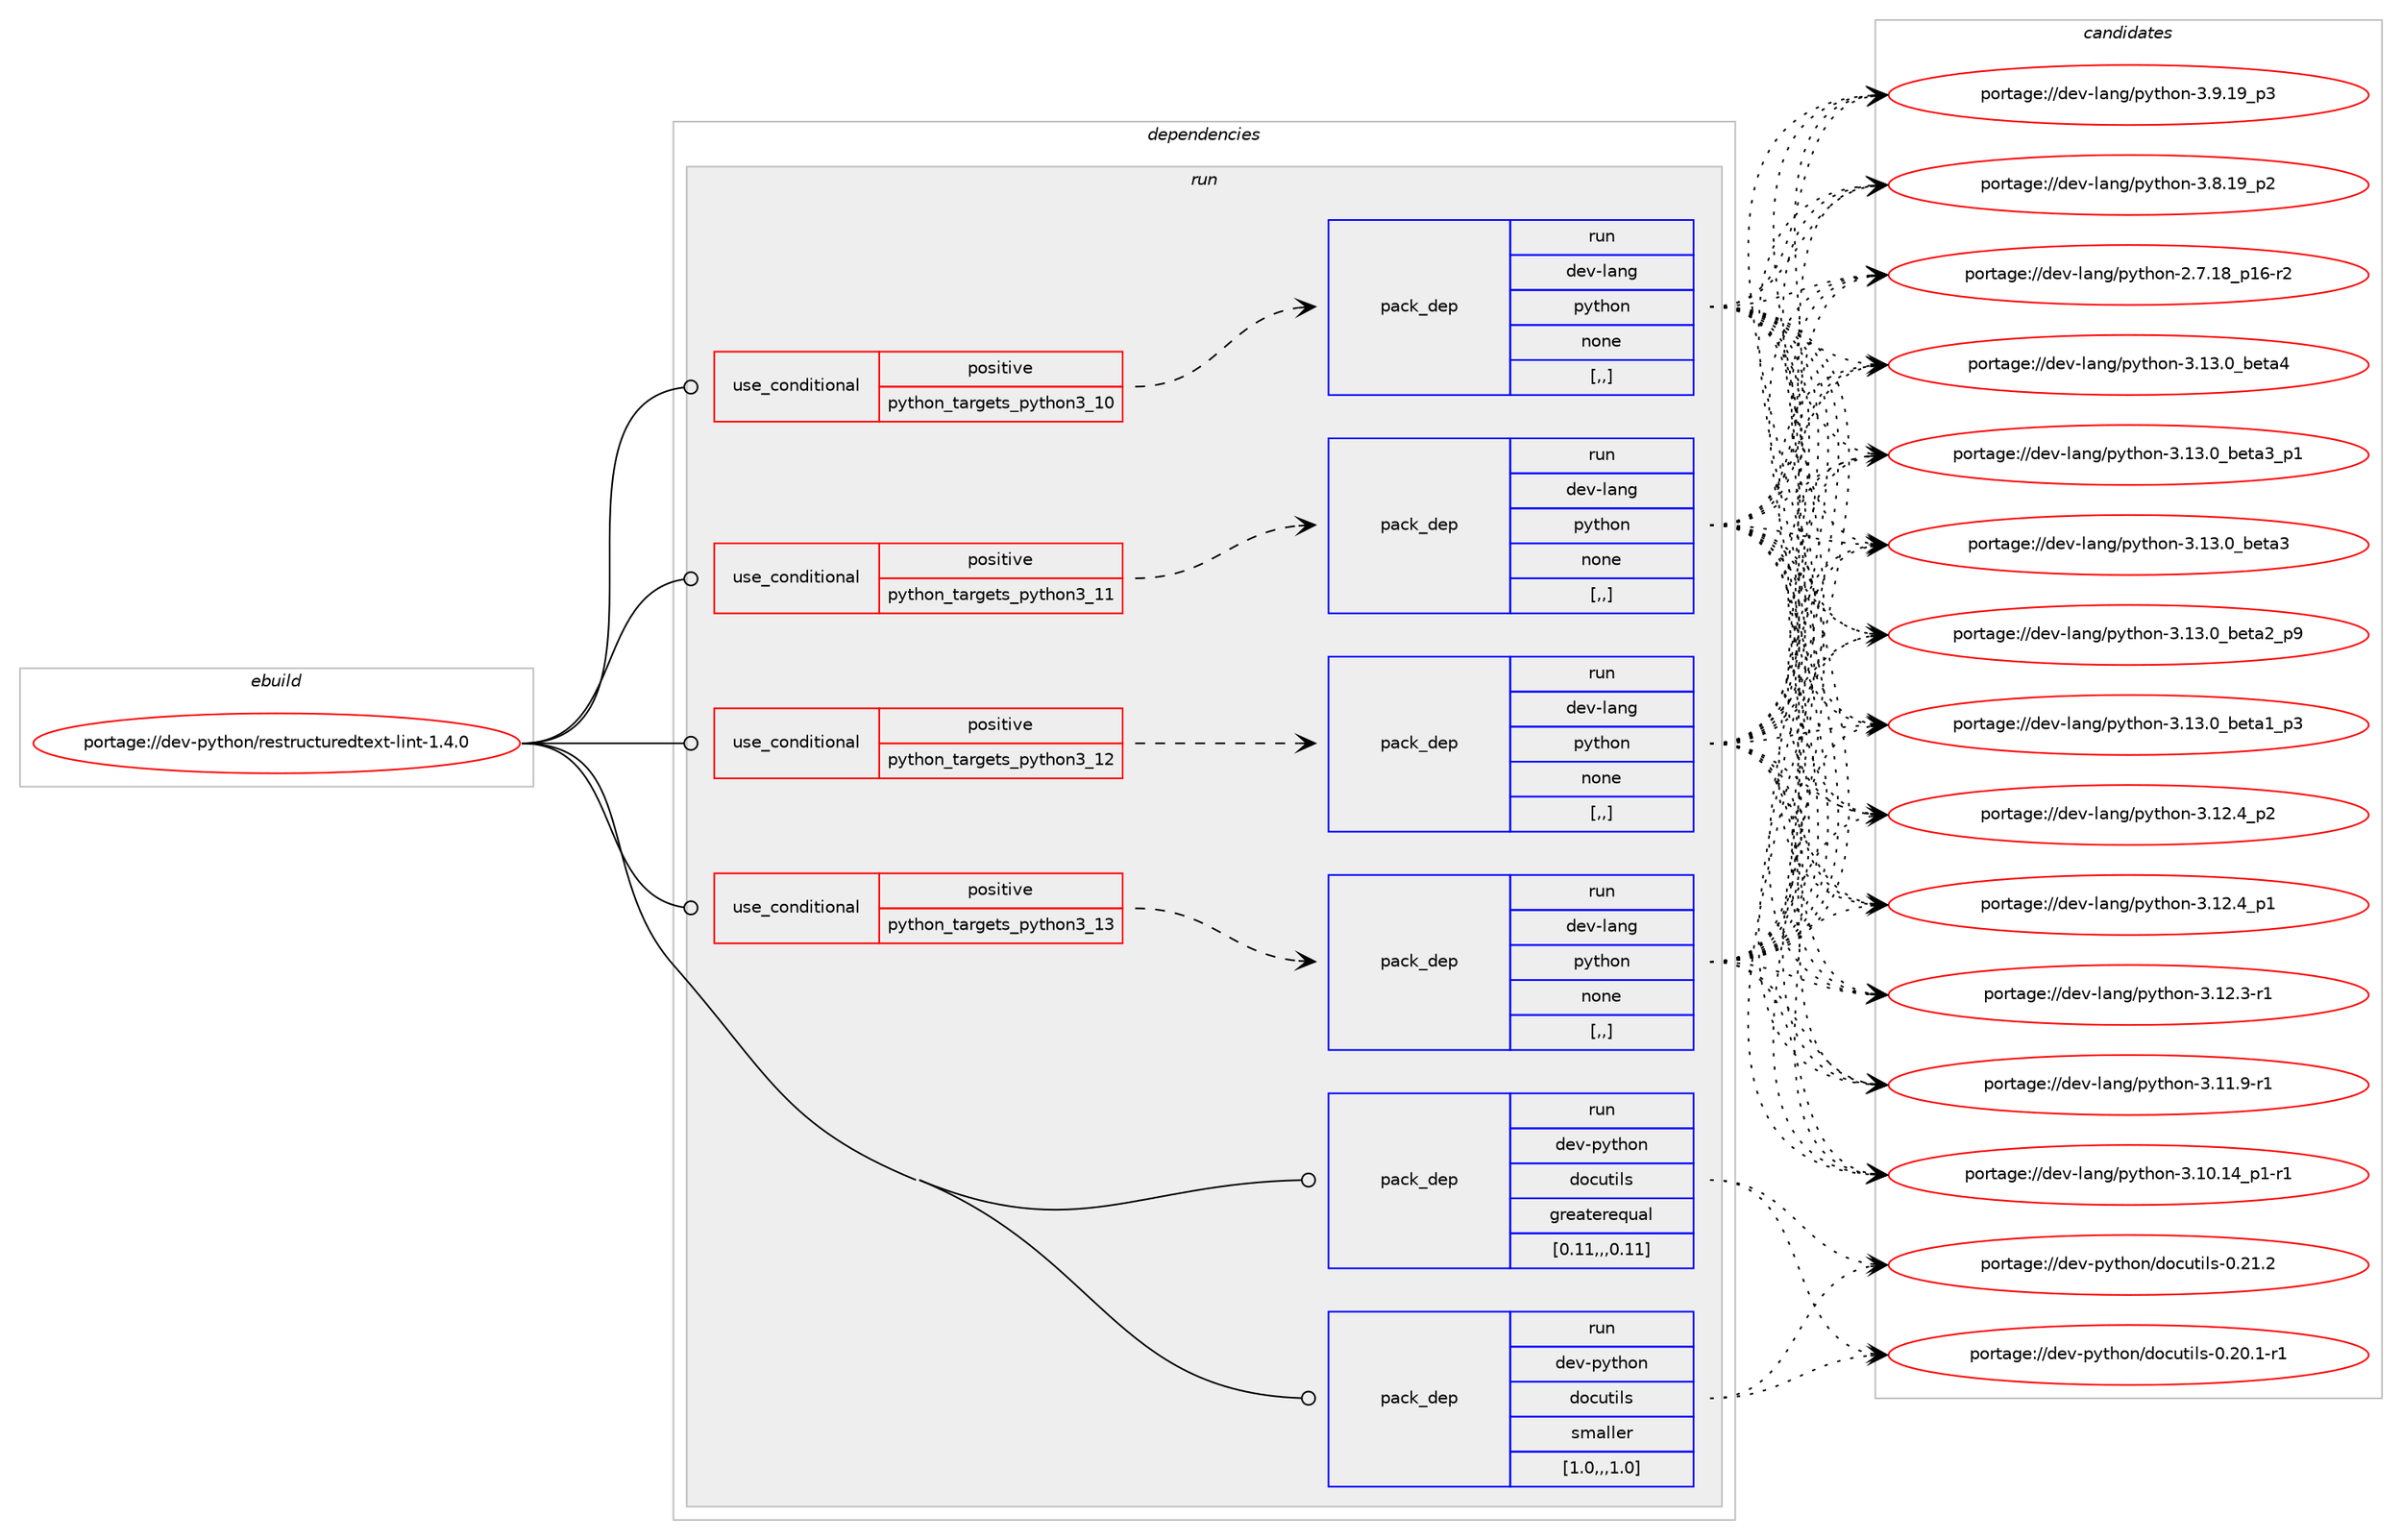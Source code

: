 digraph prolog {

# *************
# Graph options
# *************

newrank=true;
concentrate=true;
compound=true;
graph [rankdir=LR,fontname=Helvetica,fontsize=10,ranksep=1.5];#, ranksep=2.5, nodesep=0.2];
edge  [arrowhead=vee];
node  [fontname=Helvetica,fontsize=10];

# **********
# The ebuild
# **********

subgraph cluster_leftcol {
color=gray;
label=<<i>ebuild</i>>;
id [label="portage://dev-python/restructuredtext-lint-1.4.0", color=red, width=4, href="../dev-python/restructuredtext-lint-1.4.0.svg"];
}

# ****************
# The dependencies
# ****************

subgraph cluster_midcol {
color=gray;
label=<<i>dependencies</i>>;
subgraph cluster_compile {
fillcolor="#eeeeee";
style=filled;
label=<<i>compile</i>>;
}
subgraph cluster_compileandrun {
fillcolor="#eeeeee";
style=filled;
label=<<i>compile and run</i>>;
}
subgraph cluster_run {
fillcolor="#eeeeee";
style=filled;
label=<<i>run</i>>;
subgraph cond39116 {
dependency162279 [label=<<TABLE BORDER="0" CELLBORDER="1" CELLSPACING="0" CELLPADDING="4"><TR><TD ROWSPAN="3" CELLPADDING="10">use_conditional</TD></TR><TR><TD>positive</TD></TR><TR><TD>python_targets_python3_10</TD></TR></TABLE>>, shape=none, color=red];
subgraph pack121891 {
dependency162280 [label=<<TABLE BORDER="0" CELLBORDER="1" CELLSPACING="0" CELLPADDING="4" WIDTH="220"><TR><TD ROWSPAN="6" CELLPADDING="30">pack_dep</TD></TR><TR><TD WIDTH="110">run</TD></TR><TR><TD>dev-lang</TD></TR><TR><TD>python</TD></TR><TR><TD>none</TD></TR><TR><TD>[,,]</TD></TR></TABLE>>, shape=none, color=blue];
}
dependency162279:e -> dependency162280:w [weight=20,style="dashed",arrowhead="vee"];
}
id:e -> dependency162279:w [weight=20,style="solid",arrowhead="odot"];
subgraph cond39117 {
dependency162281 [label=<<TABLE BORDER="0" CELLBORDER="1" CELLSPACING="0" CELLPADDING="4"><TR><TD ROWSPAN="3" CELLPADDING="10">use_conditional</TD></TR><TR><TD>positive</TD></TR><TR><TD>python_targets_python3_11</TD></TR></TABLE>>, shape=none, color=red];
subgraph pack121892 {
dependency162282 [label=<<TABLE BORDER="0" CELLBORDER="1" CELLSPACING="0" CELLPADDING="4" WIDTH="220"><TR><TD ROWSPAN="6" CELLPADDING="30">pack_dep</TD></TR><TR><TD WIDTH="110">run</TD></TR><TR><TD>dev-lang</TD></TR><TR><TD>python</TD></TR><TR><TD>none</TD></TR><TR><TD>[,,]</TD></TR></TABLE>>, shape=none, color=blue];
}
dependency162281:e -> dependency162282:w [weight=20,style="dashed",arrowhead="vee"];
}
id:e -> dependency162281:w [weight=20,style="solid",arrowhead="odot"];
subgraph cond39118 {
dependency162283 [label=<<TABLE BORDER="0" CELLBORDER="1" CELLSPACING="0" CELLPADDING="4"><TR><TD ROWSPAN="3" CELLPADDING="10">use_conditional</TD></TR><TR><TD>positive</TD></TR><TR><TD>python_targets_python3_12</TD></TR></TABLE>>, shape=none, color=red];
subgraph pack121893 {
dependency162284 [label=<<TABLE BORDER="0" CELLBORDER="1" CELLSPACING="0" CELLPADDING="4" WIDTH="220"><TR><TD ROWSPAN="6" CELLPADDING="30">pack_dep</TD></TR><TR><TD WIDTH="110">run</TD></TR><TR><TD>dev-lang</TD></TR><TR><TD>python</TD></TR><TR><TD>none</TD></TR><TR><TD>[,,]</TD></TR></TABLE>>, shape=none, color=blue];
}
dependency162283:e -> dependency162284:w [weight=20,style="dashed",arrowhead="vee"];
}
id:e -> dependency162283:w [weight=20,style="solid",arrowhead="odot"];
subgraph cond39119 {
dependency162285 [label=<<TABLE BORDER="0" CELLBORDER="1" CELLSPACING="0" CELLPADDING="4"><TR><TD ROWSPAN="3" CELLPADDING="10">use_conditional</TD></TR><TR><TD>positive</TD></TR><TR><TD>python_targets_python3_13</TD></TR></TABLE>>, shape=none, color=red];
subgraph pack121894 {
dependency162286 [label=<<TABLE BORDER="0" CELLBORDER="1" CELLSPACING="0" CELLPADDING="4" WIDTH="220"><TR><TD ROWSPAN="6" CELLPADDING="30">pack_dep</TD></TR><TR><TD WIDTH="110">run</TD></TR><TR><TD>dev-lang</TD></TR><TR><TD>python</TD></TR><TR><TD>none</TD></TR><TR><TD>[,,]</TD></TR></TABLE>>, shape=none, color=blue];
}
dependency162285:e -> dependency162286:w [weight=20,style="dashed",arrowhead="vee"];
}
id:e -> dependency162285:w [weight=20,style="solid",arrowhead="odot"];
subgraph pack121895 {
dependency162287 [label=<<TABLE BORDER="0" CELLBORDER="1" CELLSPACING="0" CELLPADDING="4" WIDTH="220"><TR><TD ROWSPAN="6" CELLPADDING="30">pack_dep</TD></TR><TR><TD WIDTH="110">run</TD></TR><TR><TD>dev-python</TD></TR><TR><TD>docutils</TD></TR><TR><TD>greaterequal</TD></TR><TR><TD>[0.11,,,0.11]</TD></TR></TABLE>>, shape=none, color=blue];
}
id:e -> dependency162287:w [weight=20,style="solid",arrowhead="odot"];
subgraph pack121896 {
dependency162288 [label=<<TABLE BORDER="0" CELLBORDER="1" CELLSPACING="0" CELLPADDING="4" WIDTH="220"><TR><TD ROWSPAN="6" CELLPADDING="30">pack_dep</TD></TR><TR><TD WIDTH="110">run</TD></TR><TR><TD>dev-python</TD></TR><TR><TD>docutils</TD></TR><TR><TD>smaller</TD></TR><TR><TD>[1.0,,,1.0]</TD></TR></TABLE>>, shape=none, color=blue];
}
id:e -> dependency162288:w [weight=20,style="solid",arrowhead="odot"];
}
}

# **************
# The candidates
# **************

subgraph cluster_choices {
rank=same;
color=gray;
label=<<i>candidates</i>>;

subgraph choice121891 {
color=black;
nodesep=1;
choice1001011184510897110103471121211161041111104551464951464895981011169752 [label="portage://dev-lang/python-3.13.0_beta4", color=red, width=4,href="../dev-lang/python-3.13.0_beta4.svg"];
choice10010111845108971101034711212111610411111045514649514648959810111697519511249 [label="portage://dev-lang/python-3.13.0_beta3_p1", color=red, width=4,href="../dev-lang/python-3.13.0_beta3_p1.svg"];
choice1001011184510897110103471121211161041111104551464951464895981011169751 [label="portage://dev-lang/python-3.13.0_beta3", color=red, width=4,href="../dev-lang/python-3.13.0_beta3.svg"];
choice10010111845108971101034711212111610411111045514649514648959810111697509511257 [label="portage://dev-lang/python-3.13.0_beta2_p9", color=red, width=4,href="../dev-lang/python-3.13.0_beta2_p9.svg"];
choice10010111845108971101034711212111610411111045514649514648959810111697499511251 [label="portage://dev-lang/python-3.13.0_beta1_p3", color=red, width=4,href="../dev-lang/python-3.13.0_beta1_p3.svg"];
choice100101118451089711010347112121116104111110455146495046529511250 [label="portage://dev-lang/python-3.12.4_p2", color=red, width=4,href="../dev-lang/python-3.12.4_p2.svg"];
choice100101118451089711010347112121116104111110455146495046529511249 [label="portage://dev-lang/python-3.12.4_p1", color=red, width=4,href="../dev-lang/python-3.12.4_p1.svg"];
choice100101118451089711010347112121116104111110455146495046514511449 [label="portage://dev-lang/python-3.12.3-r1", color=red, width=4,href="../dev-lang/python-3.12.3-r1.svg"];
choice100101118451089711010347112121116104111110455146494946574511449 [label="portage://dev-lang/python-3.11.9-r1", color=red, width=4,href="../dev-lang/python-3.11.9-r1.svg"];
choice100101118451089711010347112121116104111110455146494846495295112494511449 [label="portage://dev-lang/python-3.10.14_p1-r1", color=red, width=4,href="../dev-lang/python-3.10.14_p1-r1.svg"];
choice100101118451089711010347112121116104111110455146574649579511251 [label="portage://dev-lang/python-3.9.19_p3", color=red, width=4,href="../dev-lang/python-3.9.19_p3.svg"];
choice100101118451089711010347112121116104111110455146564649579511250 [label="portage://dev-lang/python-3.8.19_p2", color=red, width=4,href="../dev-lang/python-3.8.19_p2.svg"];
choice100101118451089711010347112121116104111110455046554649569511249544511450 [label="portage://dev-lang/python-2.7.18_p16-r2", color=red, width=4,href="../dev-lang/python-2.7.18_p16-r2.svg"];
dependency162280:e -> choice1001011184510897110103471121211161041111104551464951464895981011169752:w [style=dotted,weight="100"];
dependency162280:e -> choice10010111845108971101034711212111610411111045514649514648959810111697519511249:w [style=dotted,weight="100"];
dependency162280:e -> choice1001011184510897110103471121211161041111104551464951464895981011169751:w [style=dotted,weight="100"];
dependency162280:e -> choice10010111845108971101034711212111610411111045514649514648959810111697509511257:w [style=dotted,weight="100"];
dependency162280:e -> choice10010111845108971101034711212111610411111045514649514648959810111697499511251:w [style=dotted,weight="100"];
dependency162280:e -> choice100101118451089711010347112121116104111110455146495046529511250:w [style=dotted,weight="100"];
dependency162280:e -> choice100101118451089711010347112121116104111110455146495046529511249:w [style=dotted,weight="100"];
dependency162280:e -> choice100101118451089711010347112121116104111110455146495046514511449:w [style=dotted,weight="100"];
dependency162280:e -> choice100101118451089711010347112121116104111110455146494946574511449:w [style=dotted,weight="100"];
dependency162280:e -> choice100101118451089711010347112121116104111110455146494846495295112494511449:w [style=dotted,weight="100"];
dependency162280:e -> choice100101118451089711010347112121116104111110455146574649579511251:w [style=dotted,weight="100"];
dependency162280:e -> choice100101118451089711010347112121116104111110455146564649579511250:w [style=dotted,weight="100"];
dependency162280:e -> choice100101118451089711010347112121116104111110455046554649569511249544511450:w [style=dotted,weight="100"];
}
subgraph choice121892 {
color=black;
nodesep=1;
choice1001011184510897110103471121211161041111104551464951464895981011169752 [label="portage://dev-lang/python-3.13.0_beta4", color=red, width=4,href="../dev-lang/python-3.13.0_beta4.svg"];
choice10010111845108971101034711212111610411111045514649514648959810111697519511249 [label="portage://dev-lang/python-3.13.0_beta3_p1", color=red, width=4,href="../dev-lang/python-3.13.0_beta3_p1.svg"];
choice1001011184510897110103471121211161041111104551464951464895981011169751 [label="portage://dev-lang/python-3.13.0_beta3", color=red, width=4,href="../dev-lang/python-3.13.0_beta3.svg"];
choice10010111845108971101034711212111610411111045514649514648959810111697509511257 [label="portage://dev-lang/python-3.13.0_beta2_p9", color=red, width=4,href="../dev-lang/python-3.13.0_beta2_p9.svg"];
choice10010111845108971101034711212111610411111045514649514648959810111697499511251 [label="portage://dev-lang/python-3.13.0_beta1_p3", color=red, width=4,href="../dev-lang/python-3.13.0_beta1_p3.svg"];
choice100101118451089711010347112121116104111110455146495046529511250 [label="portage://dev-lang/python-3.12.4_p2", color=red, width=4,href="../dev-lang/python-3.12.4_p2.svg"];
choice100101118451089711010347112121116104111110455146495046529511249 [label="portage://dev-lang/python-3.12.4_p1", color=red, width=4,href="../dev-lang/python-3.12.4_p1.svg"];
choice100101118451089711010347112121116104111110455146495046514511449 [label="portage://dev-lang/python-3.12.3-r1", color=red, width=4,href="../dev-lang/python-3.12.3-r1.svg"];
choice100101118451089711010347112121116104111110455146494946574511449 [label="portage://dev-lang/python-3.11.9-r1", color=red, width=4,href="../dev-lang/python-3.11.9-r1.svg"];
choice100101118451089711010347112121116104111110455146494846495295112494511449 [label="portage://dev-lang/python-3.10.14_p1-r1", color=red, width=4,href="../dev-lang/python-3.10.14_p1-r1.svg"];
choice100101118451089711010347112121116104111110455146574649579511251 [label="portage://dev-lang/python-3.9.19_p3", color=red, width=4,href="../dev-lang/python-3.9.19_p3.svg"];
choice100101118451089711010347112121116104111110455146564649579511250 [label="portage://dev-lang/python-3.8.19_p2", color=red, width=4,href="../dev-lang/python-3.8.19_p2.svg"];
choice100101118451089711010347112121116104111110455046554649569511249544511450 [label="portage://dev-lang/python-2.7.18_p16-r2", color=red, width=4,href="../dev-lang/python-2.7.18_p16-r2.svg"];
dependency162282:e -> choice1001011184510897110103471121211161041111104551464951464895981011169752:w [style=dotted,weight="100"];
dependency162282:e -> choice10010111845108971101034711212111610411111045514649514648959810111697519511249:w [style=dotted,weight="100"];
dependency162282:e -> choice1001011184510897110103471121211161041111104551464951464895981011169751:w [style=dotted,weight="100"];
dependency162282:e -> choice10010111845108971101034711212111610411111045514649514648959810111697509511257:w [style=dotted,weight="100"];
dependency162282:e -> choice10010111845108971101034711212111610411111045514649514648959810111697499511251:w [style=dotted,weight="100"];
dependency162282:e -> choice100101118451089711010347112121116104111110455146495046529511250:w [style=dotted,weight="100"];
dependency162282:e -> choice100101118451089711010347112121116104111110455146495046529511249:w [style=dotted,weight="100"];
dependency162282:e -> choice100101118451089711010347112121116104111110455146495046514511449:w [style=dotted,weight="100"];
dependency162282:e -> choice100101118451089711010347112121116104111110455146494946574511449:w [style=dotted,weight="100"];
dependency162282:e -> choice100101118451089711010347112121116104111110455146494846495295112494511449:w [style=dotted,weight="100"];
dependency162282:e -> choice100101118451089711010347112121116104111110455146574649579511251:w [style=dotted,weight="100"];
dependency162282:e -> choice100101118451089711010347112121116104111110455146564649579511250:w [style=dotted,weight="100"];
dependency162282:e -> choice100101118451089711010347112121116104111110455046554649569511249544511450:w [style=dotted,weight="100"];
}
subgraph choice121893 {
color=black;
nodesep=1;
choice1001011184510897110103471121211161041111104551464951464895981011169752 [label="portage://dev-lang/python-3.13.0_beta4", color=red, width=4,href="../dev-lang/python-3.13.0_beta4.svg"];
choice10010111845108971101034711212111610411111045514649514648959810111697519511249 [label="portage://dev-lang/python-3.13.0_beta3_p1", color=red, width=4,href="../dev-lang/python-3.13.0_beta3_p1.svg"];
choice1001011184510897110103471121211161041111104551464951464895981011169751 [label="portage://dev-lang/python-3.13.0_beta3", color=red, width=4,href="../dev-lang/python-3.13.0_beta3.svg"];
choice10010111845108971101034711212111610411111045514649514648959810111697509511257 [label="portage://dev-lang/python-3.13.0_beta2_p9", color=red, width=4,href="../dev-lang/python-3.13.0_beta2_p9.svg"];
choice10010111845108971101034711212111610411111045514649514648959810111697499511251 [label="portage://dev-lang/python-3.13.0_beta1_p3", color=red, width=4,href="../dev-lang/python-3.13.0_beta1_p3.svg"];
choice100101118451089711010347112121116104111110455146495046529511250 [label="portage://dev-lang/python-3.12.4_p2", color=red, width=4,href="../dev-lang/python-3.12.4_p2.svg"];
choice100101118451089711010347112121116104111110455146495046529511249 [label="portage://dev-lang/python-3.12.4_p1", color=red, width=4,href="../dev-lang/python-3.12.4_p1.svg"];
choice100101118451089711010347112121116104111110455146495046514511449 [label="portage://dev-lang/python-3.12.3-r1", color=red, width=4,href="../dev-lang/python-3.12.3-r1.svg"];
choice100101118451089711010347112121116104111110455146494946574511449 [label="portage://dev-lang/python-3.11.9-r1", color=red, width=4,href="../dev-lang/python-3.11.9-r1.svg"];
choice100101118451089711010347112121116104111110455146494846495295112494511449 [label="portage://dev-lang/python-3.10.14_p1-r1", color=red, width=4,href="../dev-lang/python-3.10.14_p1-r1.svg"];
choice100101118451089711010347112121116104111110455146574649579511251 [label="portage://dev-lang/python-3.9.19_p3", color=red, width=4,href="../dev-lang/python-3.9.19_p3.svg"];
choice100101118451089711010347112121116104111110455146564649579511250 [label="portage://dev-lang/python-3.8.19_p2", color=red, width=4,href="../dev-lang/python-3.8.19_p2.svg"];
choice100101118451089711010347112121116104111110455046554649569511249544511450 [label="portage://dev-lang/python-2.7.18_p16-r2", color=red, width=4,href="../dev-lang/python-2.7.18_p16-r2.svg"];
dependency162284:e -> choice1001011184510897110103471121211161041111104551464951464895981011169752:w [style=dotted,weight="100"];
dependency162284:e -> choice10010111845108971101034711212111610411111045514649514648959810111697519511249:w [style=dotted,weight="100"];
dependency162284:e -> choice1001011184510897110103471121211161041111104551464951464895981011169751:w [style=dotted,weight="100"];
dependency162284:e -> choice10010111845108971101034711212111610411111045514649514648959810111697509511257:w [style=dotted,weight="100"];
dependency162284:e -> choice10010111845108971101034711212111610411111045514649514648959810111697499511251:w [style=dotted,weight="100"];
dependency162284:e -> choice100101118451089711010347112121116104111110455146495046529511250:w [style=dotted,weight="100"];
dependency162284:e -> choice100101118451089711010347112121116104111110455146495046529511249:w [style=dotted,weight="100"];
dependency162284:e -> choice100101118451089711010347112121116104111110455146495046514511449:w [style=dotted,weight="100"];
dependency162284:e -> choice100101118451089711010347112121116104111110455146494946574511449:w [style=dotted,weight="100"];
dependency162284:e -> choice100101118451089711010347112121116104111110455146494846495295112494511449:w [style=dotted,weight="100"];
dependency162284:e -> choice100101118451089711010347112121116104111110455146574649579511251:w [style=dotted,weight="100"];
dependency162284:e -> choice100101118451089711010347112121116104111110455146564649579511250:w [style=dotted,weight="100"];
dependency162284:e -> choice100101118451089711010347112121116104111110455046554649569511249544511450:w [style=dotted,weight="100"];
}
subgraph choice121894 {
color=black;
nodesep=1;
choice1001011184510897110103471121211161041111104551464951464895981011169752 [label="portage://dev-lang/python-3.13.0_beta4", color=red, width=4,href="../dev-lang/python-3.13.0_beta4.svg"];
choice10010111845108971101034711212111610411111045514649514648959810111697519511249 [label="portage://dev-lang/python-3.13.0_beta3_p1", color=red, width=4,href="../dev-lang/python-3.13.0_beta3_p1.svg"];
choice1001011184510897110103471121211161041111104551464951464895981011169751 [label="portage://dev-lang/python-3.13.0_beta3", color=red, width=4,href="../dev-lang/python-3.13.0_beta3.svg"];
choice10010111845108971101034711212111610411111045514649514648959810111697509511257 [label="portage://dev-lang/python-3.13.0_beta2_p9", color=red, width=4,href="../dev-lang/python-3.13.0_beta2_p9.svg"];
choice10010111845108971101034711212111610411111045514649514648959810111697499511251 [label="portage://dev-lang/python-3.13.0_beta1_p3", color=red, width=4,href="../dev-lang/python-3.13.0_beta1_p3.svg"];
choice100101118451089711010347112121116104111110455146495046529511250 [label="portage://dev-lang/python-3.12.4_p2", color=red, width=4,href="../dev-lang/python-3.12.4_p2.svg"];
choice100101118451089711010347112121116104111110455146495046529511249 [label="portage://dev-lang/python-3.12.4_p1", color=red, width=4,href="../dev-lang/python-3.12.4_p1.svg"];
choice100101118451089711010347112121116104111110455146495046514511449 [label="portage://dev-lang/python-3.12.3-r1", color=red, width=4,href="../dev-lang/python-3.12.3-r1.svg"];
choice100101118451089711010347112121116104111110455146494946574511449 [label="portage://dev-lang/python-3.11.9-r1", color=red, width=4,href="../dev-lang/python-3.11.9-r1.svg"];
choice100101118451089711010347112121116104111110455146494846495295112494511449 [label="portage://dev-lang/python-3.10.14_p1-r1", color=red, width=4,href="../dev-lang/python-3.10.14_p1-r1.svg"];
choice100101118451089711010347112121116104111110455146574649579511251 [label="portage://dev-lang/python-3.9.19_p3", color=red, width=4,href="../dev-lang/python-3.9.19_p3.svg"];
choice100101118451089711010347112121116104111110455146564649579511250 [label="portage://dev-lang/python-3.8.19_p2", color=red, width=4,href="../dev-lang/python-3.8.19_p2.svg"];
choice100101118451089711010347112121116104111110455046554649569511249544511450 [label="portage://dev-lang/python-2.7.18_p16-r2", color=red, width=4,href="../dev-lang/python-2.7.18_p16-r2.svg"];
dependency162286:e -> choice1001011184510897110103471121211161041111104551464951464895981011169752:w [style=dotted,weight="100"];
dependency162286:e -> choice10010111845108971101034711212111610411111045514649514648959810111697519511249:w [style=dotted,weight="100"];
dependency162286:e -> choice1001011184510897110103471121211161041111104551464951464895981011169751:w [style=dotted,weight="100"];
dependency162286:e -> choice10010111845108971101034711212111610411111045514649514648959810111697509511257:w [style=dotted,weight="100"];
dependency162286:e -> choice10010111845108971101034711212111610411111045514649514648959810111697499511251:w [style=dotted,weight="100"];
dependency162286:e -> choice100101118451089711010347112121116104111110455146495046529511250:w [style=dotted,weight="100"];
dependency162286:e -> choice100101118451089711010347112121116104111110455146495046529511249:w [style=dotted,weight="100"];
dependency162286:e -> choice100101118451089711010347112121116104111110455146495046514511449:w [style=dotted,weight="100"];
dependency162286:e -> choice100101118451089711010347112121116104111110455146494946574511449:w [style=dotted,weight="100"];
dependency162286:e -> choice100101118451089711010347112121116104111110455146494846495295112494511449:w [style=dotted,weight="100"];
dependency162286:e -> choice100101118451089711010347112121116104111110455146574649579511251:w [style=dotted,weight="100"];
dependency162286:e -> choice100101118451089711010347112121116104111110455146564649579511250:w [style=dotted,weight="100"];
dependency162286:e -> choice100101118451089711010347112121116104111110455046554649569511249544511450:w [style=dotted,weight="100"];
}
subgraph choice121895 {
color=black;
nodesep=1;
choice10010111845112121116104111110471001119911711610510811545484650494650 [label="portage://dev-python/docutils-0.21.2", color=red, width=4,href="../dev-python/docutils-0.21.2.svg"];
choice100101118451121211161041111104710011199117116105108115454846504846494511449 [label="portage://dev-python/docutils-0.20.1-r1", color=red, width=4,href="../dev-python/docutils-0.20.1-r1.svg"];
dependency162287:e -> choice10010111845112121116104111110471001119911711610510811545484650494650:w [style=dotted,weight="100"];
dependency162287:e -> choice100101118451121211161041111104710011199117116105108115454846504846494511449:w [style=dotted,weight="100"];
}
subgraph choice121896 {
color=black;
nodesep=1;
choice10010111845112121116104111110471001119911711610510811545484650494650 [label="portage://dev-python/docutils-0.21.2", color=red, width=4,href="../dev-python/docutils-0.21.2.svg"];
choice100101118451121211161041111104710011199117116105108115454846504846494511449 [label="portage://dev-python/docutils-0.20.1-r1", color=red, width=4,href="../dev-python/docutils-0.20.1-r1.svg"];
dependency162288:e -> choice10010111845112121116104111110471001119911711610510811545484650494650:w [style=dotted,weight="100"];
dependency162288:e -> choice100101118451121211161041111104710011199117116105108115454846504846494511449:w [style=dotted,weight="100"];
}
}

}
